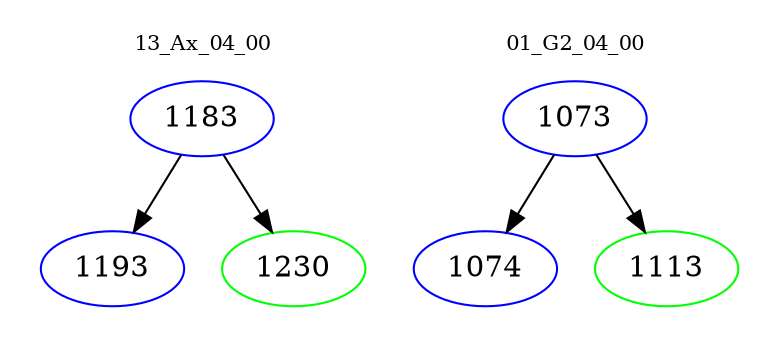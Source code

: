 digraph{
subgraph cluster_0 {
color = white
label = "13_Ax_04_00";
fontsize=10;
T0_1183 [label="1183", color="blue"]
T0_1183 -> T0_1193 [color="black"]
T0_1193 [label="1193", color="blue"]
T0_1183 -> T0_1230 [color="black"]
T0_1230 [label="1230", color="green"]
}
subgraph cluster_1 {
color = white
label = "01_G2_04_00";
fontsize=10;
T1_1073 [label="1073", color="blue"]
T1_1073 -> T1_1074 [color="black"]
T1_1074 [label="1074", color="blue"]
T1_1073 -> T1_1113 [color="black"]
T1_1113 [label="1113", color="green"]
}
}
